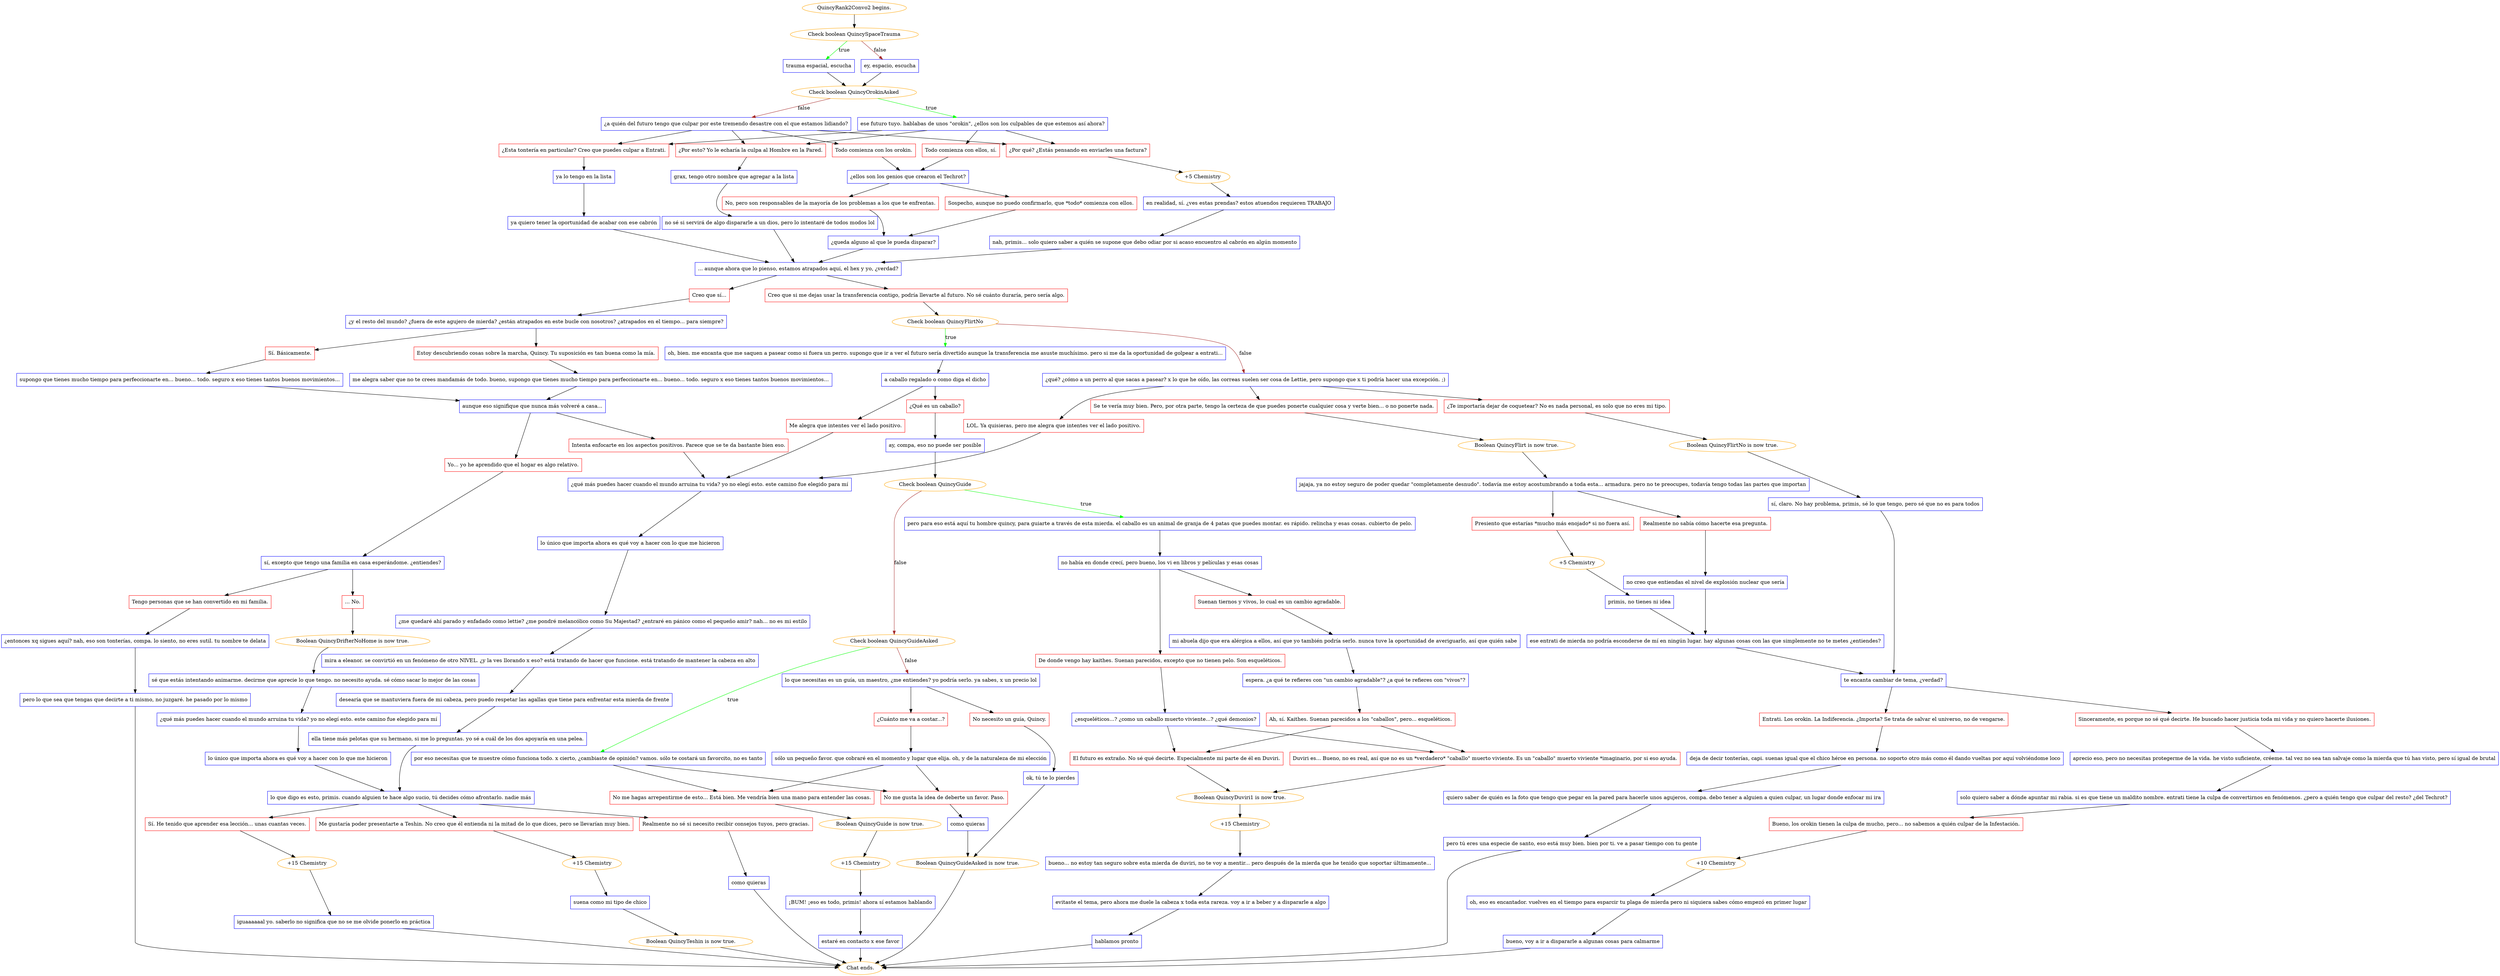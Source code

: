 digraph {
	"QuincyRank2Convo2 begins." [color=orange];
		"QuincyRank2Convo2 begins." -> j904192915;
	j904192915 [label="Check boolean QuincySpaceTrauma",color=orange];
		j904192915 -> j3118003970 [label=true,color=green];
		j904192915 -> j22115162 [label=false,color=brown];
	j3118003970 [label="trauma espacial, escucha",shape=box,color=blue];
		j3118003970 -> j3132852601;
	j22115162 [label="ey, espacio, escucha",shape=box,color=blue];
		j22115162 -> j3132852601;
	j3132852601 [label="Check boolean QuincyOrokinAsked",color=orange];
		j3132852601 -> j2934085496 [label=true,color=green];
		j3132852601 -> j2094022333 [label=false,color=brown];
	j2934085496 [label="ese futuro tuyo. hablabas de unos \"orokin\", ¿ellos son los culpables de que estemos así ahora?",shape=box,color=blue];
		j2934085496 -> j4213704786;
		j2934085496 -> j935589103;
		j2934085496 -> j1998709138;
		j2934085496 -> j3083682848;
	j2094022333 [label="¿a quién del futuro tengo que culpar por este tremendo desastre con el que estamos lidiando?",shape=box,color=blue];
		j2094022333 -> j4213704786;
		j2094022333 -> j935589103;
		j2094022333 -> j1998709138;
		j2094022333 -> j1986603044;
	j4213704786 [label="¿Por qué? ¿Estás pensando en enviarles una factura?",shape=box,color=red];
		j4213704786 -> j881782332;
	j935589103 [label="¿Esta tontería en particular? Creo que puedes culpar a Entrati.",shape=box,color=red];
		j935589103 -> j3278504099;
	j1998709138 [label="¿Por esto? Yo le echaría la culpa al Hombre en la Pared.",shape=box,color=red];
		j1998709138 -> j3720040257;
	j3083682848 [label="Todo comienza con ellos, sí.",shape=box,color=red];
		j3083682848 -> j1739095845;
	j1986603044 [label="Todo comienza con los orokin.",shape=box,color=red];
		j1986603044 -> j1739095845;
	j881782332 [label="+5 Chemistry",color=orange];
		j881782332 -> j3038147302;
	j3278504099 [label="ya lo tengo en la lista",shape=box,color=blue];
		j3278504099 -> j186018561;
	j3720040257 [label="grax, tengo otro nombre que agregar a la lista",shape=box,color=blue];
		j3720040257 -> j2545930375;
	j1739095845 [label="¿ellos son los genios que crearon el Techrot?",shape=box,color=blue];
		j1739095845 -> j3974209415;
		j1739095845 -> j1370265871;
	j3038147302 [label="en realidad, sí. ¿ves estas prendas? estos atuendos requieren TRABAJO",shape=box,color=blue];
		j3038147302 -> j966750071;
	j186018561 [label="ya quiero tener la oportunidad de acabar con ese cabrón",shape=box,color=blue];
		j186018561 -> j2411411139;
	j2545930375 [label="no sé si servirá de algo dispararle a un dios, pero lo intentaré de todos modos lol",shape=box,color=blue];
		j2545930375 -> j2411411139;
	j3974209415 [label="No, pero son responsables de la mayoría de los problemas a los que te enfrentas.",shape=box,color=red];
		j3974209415 -> j3416869640;
	j1370265871 [label="Sospecho, aunque no puedo confirmarlo, que *todo* comienza con ellos.",shape=box,color=red];
		j1370265871 -> j3416869640;
	j966750071 [label="nah, primis... solo quiero saber a quién se supone que debo odiar por si acaso encuentro al cabrón en algún momento",shape=box,color=blue];
		j966750071 -> j2411411139;
	j2411411139 [label="... aunque ahora que lo pienso, estamos atrapados aquí, el hex y yo, ¿verdad?",shape=box,color=blue];
		j2411411139 -> j1614126488;
		j2411411139 -> j3027465092;
	j3416869640 [label="¿queda alguno al que le pueda disparar?",shape=box,color=blue];
		j3416869640 -> j2411411139;
	j1614126488 [label="Creo que si me dejas usar la transferencia contigo, podría llevarte al futuro. No sé cuánto duraría, pero sería algo.",shape=box,color=red];
		j1614126488 -> j1101179576;
	j3027465092 [label="Creo que sí...",shape=box,color=red];
		j3027465092 -> j2137424058;
	j1101179576 [label="Check boolean QuincyFlirtNo",color=orange];
		j1101179576 -> j3588365170 [label=true,color=green];
		j1101179576 -> j161562181 [label=false,color=brown];
	j2137424058 [label="¿y el resto del mundo? ¿fuera de este agujero de mierda? ¿están atrapados en este bucle con nosotros? ¿atrapados en el tiempo... para siempre?",shape=box,color=blue];
		j2137424058 -> j1581081087;
		j2137424058 -> j2904007155;
	j3588365170 [label="oh, bien. me encanta que me saquen a pasear como si fuera un perro. supongo que ir a ver el futuro sería divertido aunque la transferencia me asuste muchísimo. pero si me da la oportunidad de golpear a entrati...",shape=box,color=blue];
		j3588365170 -> j753418544;
	j161562181 [label="¿qué? ¿cómo a un perro al que sacas a pasear? x lo que he oído, las correas suelen ser cosa de Lettie, pero supongo que x ti podría hacer una excepción. ;)",shape=box,color=blue];
		j161562181 -> j105285789;
		j161562181 -> j2301235084;
		j161562181 -> j2231960229;
	j1581081087 [label="Estoy descubriendo cosas sobre la marcha, Quincy. Tu suposición es tan buena como la mía.",shape=box,color=red];
		j1581081087 -> j2923753714;
	j2904007155 [label="Sí. Básicamente.",shape=box,color=red];
		j2904007155 -> j21319198;
	j753418544 [label="a caballo regalado o como diga el dicho",shape=box,color=blue];
		j753418544 -> j1323290786;
		j753418544 -> j1873708608;
	j105285789 [label="Se te vería muy bien. Pero, por otra parte, tengo la certeza de que puedes ponerte cualquier cosa y verte bien... o no ponerte nada.",shape=box,color=red];
		j105285789 -> j1099795040;
	j2301235084 [label="¿Te importaría dejar de coquetear? No es nada personal, es solo que no eres mi tipo.",shape=box,color=red];
		j2301235084 -> j1957369540;
	j2231960229 [label="LOL. Ya quisieras, pero me alegra que intentes ver el lado positivo.",shape=box,color=red];
		j2231960229 -> j95437204;
	j2923753714 [label="me alegra saber que no te crees mandamás de todo. bueno, supongo que tienes mucho tiempo para perfeccionarte en... bueno... todo. seguro x eso tienes tantos buenos movimientos...",shape=box,color=blue];
		j2923753714 -> j3061873611;
	j21319198 [label="supongo que tienes mucho tiempo para perfeccionarte en... bueno... todo. seguro x eso tienes tantos buenos movimientos...",shape=box,color=blue];
		j21319198 -> j3061873611;
	j1323290786 [label="¿Qué es un caballo?",shape=box,color=red];
		j1323290786 -> j2218964223;
	j1873708608 [label="Me alegra que intentes ver el lado positivo.",shape=box,color=red];
		j1873708608 -> j95437204;
	j1099795040 [label="Boolean QuincyFlirt is now true.",color=orange];
		j1099795040 -> j2241943253;
	j1957369540 [label="Boolean QuincyFlirtNo is now true.",color=orange];
		j1957369540 -> j2230231599;
	j95437204 [label="¿qué más puedes hacer cuando el mundo arruina tu vida? yo no elegí esto. este camino fue elegido para mí",shape=box,color=blue];
		j95437204 -> j2123223009;
	j3061873611 [label="aunque eso signifique que nunca más volveré a casa...",shape=box,color=blue];
		j3061873611 -> j1848591451;
		j3061873611 -> j1199904079;
	j2218964223 [label="ay, compa, eso no puede ser posible",shape=box,color=blue];
		j2218964223 -> j2769252834;
	j2241943253 [label="jajaja, ya no estoy seguro de poder quedar \"completamente desnudo\". todavía me estoy acostumbrando a toda esta... armadura. pero no te preocupes, todavía tengo todas las partes que importan",shape=box,color=blue];
		j2241943253 -> j1851456194;
		j2241943253 -> j3615385201;
	j2230231599 [label="sí, claro. No hay problema, primis, sé lo que tengo, pero sé que no es para todos",shape=box,color=blue];
		j2230231599 -> j4195329020;
	j2123223009 [label="lo único que importa ahora es qué voy a hacer con lo que me hicieron",shape=box,color=blue];
		j2123223009 -> j109497156;
	j1848591451 [label="Intenta enfocarte en los aspectos positivos. Parece que se te da bastante bien eso.",shape=box,color=red];
		j1848591451 -> j95437204;
	j1199904079 [label="Yo... yo he aprendido que el hogar es algo relativo.",shape=box,color=red];
		j1199904079 -> j1523610692;
	j2769252834 [label="Check boolean QuincyGuide",color=orange];
		j2769252834 -> j4289548824 [label=true,color=green];
		j2769252834 -> j1789164529 [label=false,color=brown];
	j1851456194 [label="Realmente no sabía cómo hacerte esa pregunta.",shape=box,color=red];
		j1851456194 -> j1269773890;
	j3615385201 [label="Presiento que estarías *mucho más enojado* si no fuera así.",shape=box,color=red];
		j3615385201 -> j2566242216;
	j4195329020 [label="te encanta cambiar de tema, ¿verdad?",shape=box,color=blue];
		j4195329020 -> j366739016;
		j4195329020 -> j4214758285;
	j109497156 [label="¿me quedaré ahí parado y enfadado como lettie? ¿me pondré melancólico como Su Majestad? ¿entraré en pánico como el pequeño amir? nah... no es mi estilo",shape=box,color=blue];
		j109497156 -> j3321567170;
	j1523610692 [label="sí, excepto que tengo una familia en casa esperándome. ¿entiendes?",shape=box,color=blue];
		j1523610692 -> j4282165418;
		j1523610692 -> j1136190548;
	j4289548824 [label="pero para eso está aquí tu hombre quincy, para guiarte a través de esta mierda. el caballo es un animal de granja de 4 patas que puedes montar. es rápido. relincha y esas cosas. cubierto de pelo.",shape=box,color=blue];
		j4289548824 -> j3139186358;
	j1789164529 [label="Check boolean QuincyGuideAsked",color=orange];
		j1789164529 -> j1514793994 [label=true,color=green];
		j1789164529 -> j4051735835 [label=false,color=brown];
	j1269773890 [label="no creo que entiendas el nivel de explosión nuclear que sería",shape=box,color=blue];
		j1269773890 -> j1261526857;
	j2566242216 [label="+5 Chemistry",color=orange];
		j2566242216 -> j3661212909;
	j366739016 [label="Sinceramente, es porque no sé qué decirte. He buscado hacer justicia toda mi vida y no quiero hacerte ilusiones.",shape=box,color=red];
		j366739016 -> j475868973;
	j4214758285 [label="Entrati. Los orokin. La Indiferencia. ¿Importa? Se trata de salvar el universo, no de vengarse.",shape=box,color=red];
		j4214758285 -> j1009657597;
	j3321567170 [label="mira a eleanor. se convirtió en un fenómeno de otro NIVEL. ¿y la ves llorando x eso? está tratando de hacer que funcione. está tratando de mantener la cabeza en alto",shape=box,color=blue];
		j3321567170 -> j2336281538;
	j4282165418 [label="... No.",shape=box,color=red];
		j4282165418 -> j3881162564;
	j1136190548 [label="Tengo personas que se han convertido en mi familia.",shape=box,color=red];
		j1136190548 -> j2080376392;
	j3139186358 [label="no había en donde crecí, pero bueno, los vi en libros y películas y esas cosas",shape=box,color=blue];
		j3139186358 -> j4254317381;
		j3139186358 -> j3488962381;
	j1514793994 [label="por eso necesitas que te muestre cómo funciona todo. x cierto, ¿cambiaste de opinión? vamos. sólo te costará un favorcito, no es tanto",shape=box,color=blue];
		j1514793994 -> j3766362259;
		j1514793994 -> j1187213507;
	j4051735835 [label="lo que necesitas es un guía, un maestro, ¿me entiendes? yo podría serlo. ya sabes, x un precio lol",shape=box,color=blue];
		j4051735835 -> j758352166;
		j4051735835 -> j3928710305;
	j1261526857 [label="ese entrati de mierda no podría esconderse de mí en ningún lugar. hay algunas cosas con las que simplemente no te metes ¿entiendes?",shape=box,color=blue];
		j1261526857 -> j4195329020;
	j3661212909 [label="primis, no tienes ni idea",shape=box,color=blue];
		j3661212909 -> j1261526857;
	j475868973 [label="aprecio eso, pero no necesitas protegerme de la vida. he visto suficiente, créeme. tal vez no sea tan salvaje como la mierda que tú has visto, pero sí igual de brutal",shape=box,color=blue];
		j475868973 -> j669441637;
	j1009657597 [label="deja de decir tonterías, capi. suenas igual que el chico héroe en persona. no soporto otro más como él dando vueltas por aquí volviéndome loco",shape=box,color=blue];
		j1009657597 -> j2081670458;
	j2336281538 [label="desearía que se mantuviera fuera de mi cabeza, pero puedo respetar las agallas que tiene para enfrentar esta mierda de frente",shape=box,color=blue];
		j2336281538 -> j2127463066;
	j3881162564 [label="Boolean QuincyDrifterNoHome is now true.",color=orange];
		j3881162564 -> j269791746;
	j2080376392 [label="¿entonces xq sigues aquí? nah, eso son tonterías, compa. lo siento, no eres sutil. tu nombre te delata",shape=box,color=blue];
		j2080376392 -> j773864084;
	j4254317381 [label="De donde vengo hay kaithes. Suenan parecidos, excepto que no tienen pelo. Son esqueléticos.",shape=box,color=red];
		j4254317381 -> j1377211841;
	j3488962381 [label="Suenan tiernos y vivos, lo cual es un cambio agradable.",shape=box,color=red];
		j3488962381 -> j2469329407;
	j3766362259 [label="No me hagas arrepentirme de esto... Está bien. Me vendría bien una mano para entender las cosas.",shape=box,color=red];
		j3766362259 -> j1303015263;
	j1187213507 [label="No me gusta la idea de deberte un favor. Paso.",shape=box,color=red];
		j1187213507 -> j4190765824;
	j758352166 [label="¿Cuánto me va a costar...?",shape=box,color=red];
		j758352166 -> j2261454468;
	j3928710305 [label="No necesito un guía, Quincy.",shape=box,color=red];
		j3928710305 -> j1004922459;
	j669441637 [label="solo quiero saber a dónde apuntar mi rabia. si es que tiene un maldito nombre. entrati tiene la culpa de convertirnos en fenómenos. ¿pero a quién tengo que culpar del resto? ¿del Techrot?",shape=box,color=blue];
		j669441637 -> j2563082147;
	j2081670458 [label="quiero saber de quién es la foto que tengo que pegar en la pared para hacerle unos agujeros, compa. debo tener a alguien a quien culpar, un lugar donde enfocar mi ira",shape=box,color=blue];
		j2081670458 -> j1842163746;
	j2127463066 [label="ella tiene más pelotas que su hermano, si me lo preguntas. yo sé a cuál de los dos apoyaría en una pelea.",shape=box,color=blue];
		j2127463066 -> j2232576127;
	j269791746 [label="sé que estás intentando animarme. decirme que aprecie lo que tengo. no necesito ayuda. sé cómo sacar lo mejor de las cosas",shape=box,color=blue];
		j269791746 -> j1718179916;
	j773864084 [label="pero lo que sea que tengas que decirte a ti mismo, no juzgaré. he pasado por lo mismo",shape=box,color=blue];
		j773864084 -> "Chat ends.";
	j1377211841 [label="¿esqueléticos...? ¿como un caballo muerto viviente...? ¿qué demonios?",shape=box,color=blue];
		j1377211841 -> j262517363;
		j1377211841 -> j1236625590;
	j2469329407 [label="mi abuela dijo que era alérgica a ellos, así que yo también podría serlo. nunca tuve la oportunidad de averiguarlo, así que quién sabe",shape=box,color=blue];
		j2469329407 -> j1295279776;
	j1303015263 [label="Boolean QuincyGuide is now true.",color=orange];
		j1303015263 -> j2060743841;
	j4190765824 [label="como quieras",shape=box,color=blue];
		j4190765824 -> j4247241603;
	j2261454468 [label="sólo un pequeño favor. que cobraré en el momento y lugar que elija. oh, y de la naturaleza de mi elección",shape=box,color=blue];
		j2261454468 -> j3766362259;
		j2261454468 -> j1187213507;
	j1004922459 [label="ok, tú te lo pierdes",shape=box,color=blue];
		j1004922459 -> j4247241603;
	j2563082147 [label="Bueno, los orokin tienen la culpa de mucho, pero... no sabemos a quién culpar de la Infestación.",shape=box,color=red];
		j2563082147 -> j2336539999;
	j1842163746 [label="pero tú eres una especie de santo, eso está muy bien. bien por ti. ve a pasar tiempo con tu gente",shape=box,color=blue];
		j1842163746 -> "Chat ends.";
	j2232576127 [label="lo que digo es esto, primis. cuando alguien te hace algo sucio, tú decides cómo afrontarlo. nadie más",shape=box,color=blue];
		j2232576127 -> j29031325;
		j2232576127 -> j262553951;
		j2232576127 -> j2518756559;
	j1718179916 [label="¿qué más puedes hacer cuando el mundo arruina tu vida? yo no elegí esto. este camino fue elegido para mí",shape=box,color=blue];
		j1718179916 -> j2492741151;
	"Chat ends." [color=orange];
	j262517363 [label="Duviri es... Bueno, no es real, así que no es un *verdadero* \"caballo\" muerto viviente. Es un \"caballo\" muerto viviente *imaginario, por si eso ayuda.",shape=box,color=red];
		j262517363 -> j3965902068;
	j1236625590 [label="El futuro es extraño. No sé qué decirte. Especialmente mi parte de él en Duviri.",shape=box,color=red];
		j1236625590 -> j3965902068;
	j1295279776 [label="espera. ¿a qué te refieres con \"un cambio agradable\"? ¿a qué te refieres con \"vivos\"?",shape=box,color=blue];
		j1295279776 -> j340478054;
	j2060743841 [label="+15 Chemistry",color=orange];
		j2060743841 -> j233555775;
	j4247241603 [label="Boolean QuincyGuideAsked is now true.",color=orange];
		j4247241603 -> "Chat ends.";
	j2336539999 [label="+10 Chemistry",color=orange];
		j2336539999 -> j1411941748;
	j29031325 [label="Me gustaría poder presentarte a Teshin. No creo que él entienda ni la mitad de lo que dices, pero se llevarían muy bien.",shape=box,color=red];
		j29031325 -> j1689018059;
	j262553951 [label="Sí. He tenido que aprender esa lección... unas cuantas veces.",shape=box,color=red];
		j262553951 -> j2420971113;
	j2518756559 [label="Realmente no sé si necesito recibir consejos tuyos, pero gracias.",shape=box,color=red];
		j2518756559 -> j566939725;
	j2492741151 [label="lo único que importa ahora es qué voy a hacer con lo que me hicieron",shape=box,color=blue];
		j2492741151 -> j2232576127;
	j3965902068 [label="Boolean QuincyDuviri1 is now true.",color=orange];
		j3965902068 -> j1343304329;
	j340478054 [label="Ah, sí. Kaithes. Suenan parecidos a los \"caballos\", pero... esqueléticos.",shape=box,color=red];
		j340478054 -> j262517363;
		j340478054 -> j1236625590;
	j233555775 [label="¡BUM! ¡eso es todo, primis! ahora sí estamos hablando",shape=box,color=blue];
		j233555775 -> j1721331579;
	j1411941748 [label="oh, eso es encantador. vuelves en el tiempo para esparcir tu plaga de mierda pero ni siquiera sabes cómo empezó en primer lugar",shape=box,color=blue];
		j1411941748 -> j2291079892;
	j1689018059 [label="+15 Chemistry",color=orange];
		j1689018059 -> j1943140034;
	j2420971113 [label="+15 Chemistry",color=orange];
		j2420971113 -> j904838358;
	j566939725 [label="como quieras",shape=box,color=blue];
		j566939725 -> "Chat ends.";
	j1343304329 [label="+15 Chemistry",color=orange];
		j1343304329 -> j2968670034;
	j1721331579 [label="estaré en contacto x ese favor",shape=box,color=blue];
		j1721331579 -> "Chat ends.";
	j2291079892 [label="bueno, voy a ir a dispararle a algunas cosas para calmarme",shape=box,color=blue];
		j2291079892 -> "Chat ends.";
	j1943140034 [label="suena como mi tipo de chico",shape=box,color=blue];
		j1943140034 -> j2600648415;
	j904838358 [label="iguaaaaaal yo. saberlo no significa que no se me olvide ponerlo en práctica",shape=box,color=blue];
		j904838358 -> "Chat ends.";
	j2968670034 [label="bueno... no estoy tan seguro sobre esta mierda de duviri, no te voy a mentir... pero después de la mierda que he tenido que soportar últimamente...",shape=box,color=blue];
		j2968670034 -> j801263811;
	j2600648415 [label="Boolean QuincyTeshin is now true.",color=orange];
		j2600648415 -> "Chat ends.";
	j801263811 [label="evitaste el tema, pero ahora me duele la cabeza x toda esta rareza. voy a ir a beber y a dispararle a algo",shape=box,color=blue];
		j801263811 -> j3904586684;
	j3904586684 [label="hablamos pronto",shape=box,color=blue];
		j3904586684 -> "Chat ends.";
}